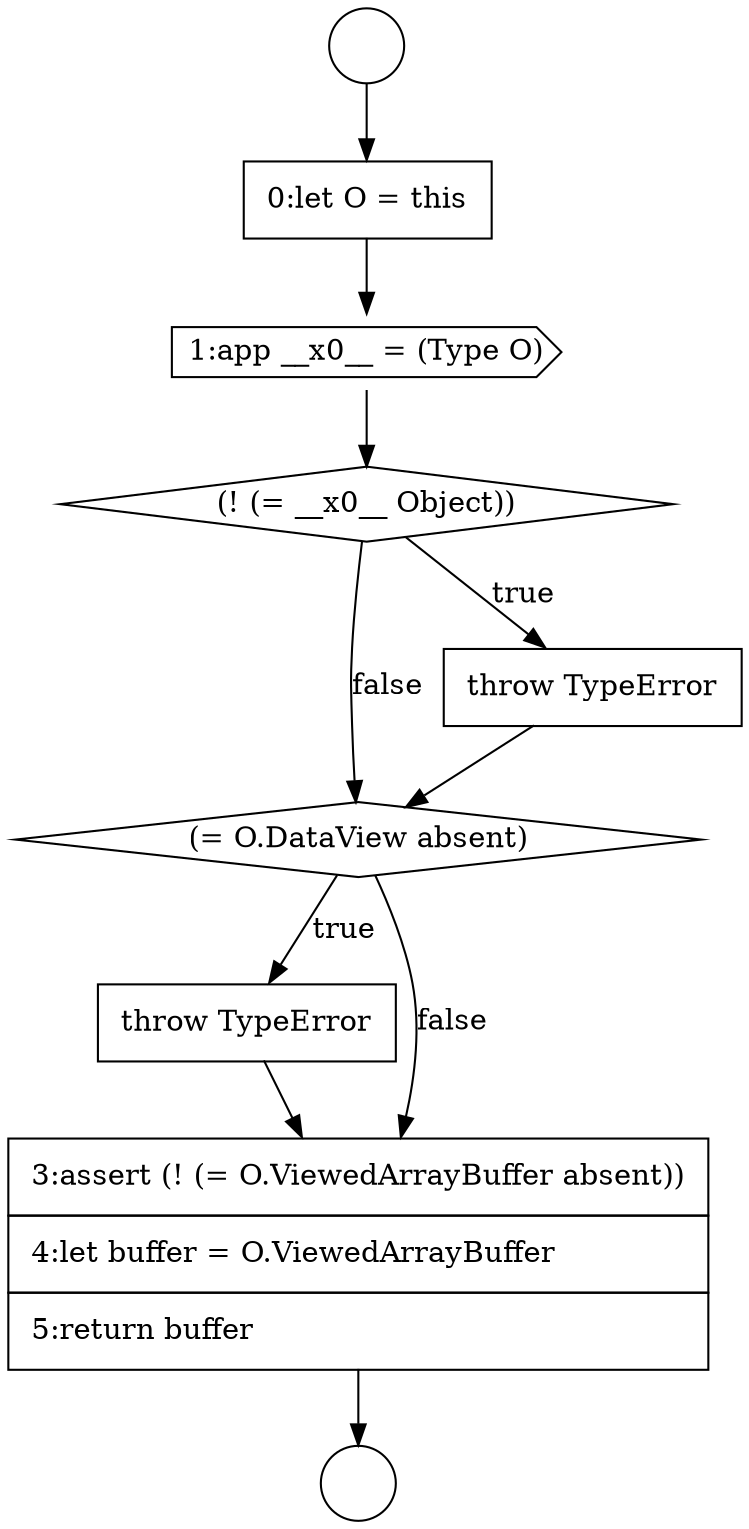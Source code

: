 digraph {
  node15703 [shape=cds, label=<<font color="black">1:app __x0__ = (Type O)</font>> color="black" fillcolor="white" style=filled]
  node15706 [shape=diamond, label=<<font color="black">(= O.DataView absent)</font>> color="black" fillcolor="white" style=filled]
  node15702 [shape=none, margin=0, label=<<font color="black">
    <table border="0" cellborder="1" cellspacing="0" cellpadding="10">
      <tr><td align="left">0:let O = this</td></tr>
    </table>
  </font>> color="black" fillcolor="white" style=filled]
  node15707 [shape=none, margin=0, label=<<font color="black">
    <table border="0" cellborder="1" cellspacing="0" cellpadding="10">
      <tr><td align="left">throw TypeError</td></tr>
    </table>
  </font>> color="black" fillcolor="white" style=filled]
  node15708 [shape=none, margin=0, label=<<font color="black">
    <table border="0" cellborder="1" cellspacing="0" cellpadding="10">
      <tr><td align="left">3:assert (! (= O.ViewedArrayBuffer absent))</td></tr>
      <tr><td align="left">4:let buffer = O.ViewedArrayBuffer</td></tr>
      <tr><td align="left">5:return buffer</td></tr>
    </table>
  </font>> color="black" fillcolor="white" style=filled]
  node15704 [shape=diamond, label=<<font color="black">(! (= __x0__ Object))</font>> color="black" fillcolor="white" style=filled]
  node15705 [shape=none, margin=0, label=<<font color="black">
    <table border="0" cellborder="1" cellspacing="0" cellpadding="10">
      <tr><td align="left">throw TypeError</td></tr>
    </table>
  </font>> color="black" fillcolor="white" style=filled]
  node15700 [shape=circle label=" " color="black" fillcolor="white" style=filled]
  node15701 [shape=circle label=" " color="black" fillcolor="white" style=filled]
  node15704 -> node15705 [label=<<font color="black">true</font>> color="black"]
  node15704 -> node15706 [label=<<font color="black">false</font>> color="black"]
  node15708 -> node15701 [ color="black"]
  node15702 -> node15703 [ color="black"]
  node15703 -> node15704 [ color="black"]
  node15700 -> node15702 [ color="black"]
  node15706 -> node15707 [label=<<font color="black">true</font>> color="black"]
  node15706 -> node15708 [label=<<font color="black">false</font>> color="black"]
  node15707 -> node15708 [ color="black"]
  node15705 -> node15706 [ color="black"]
}
